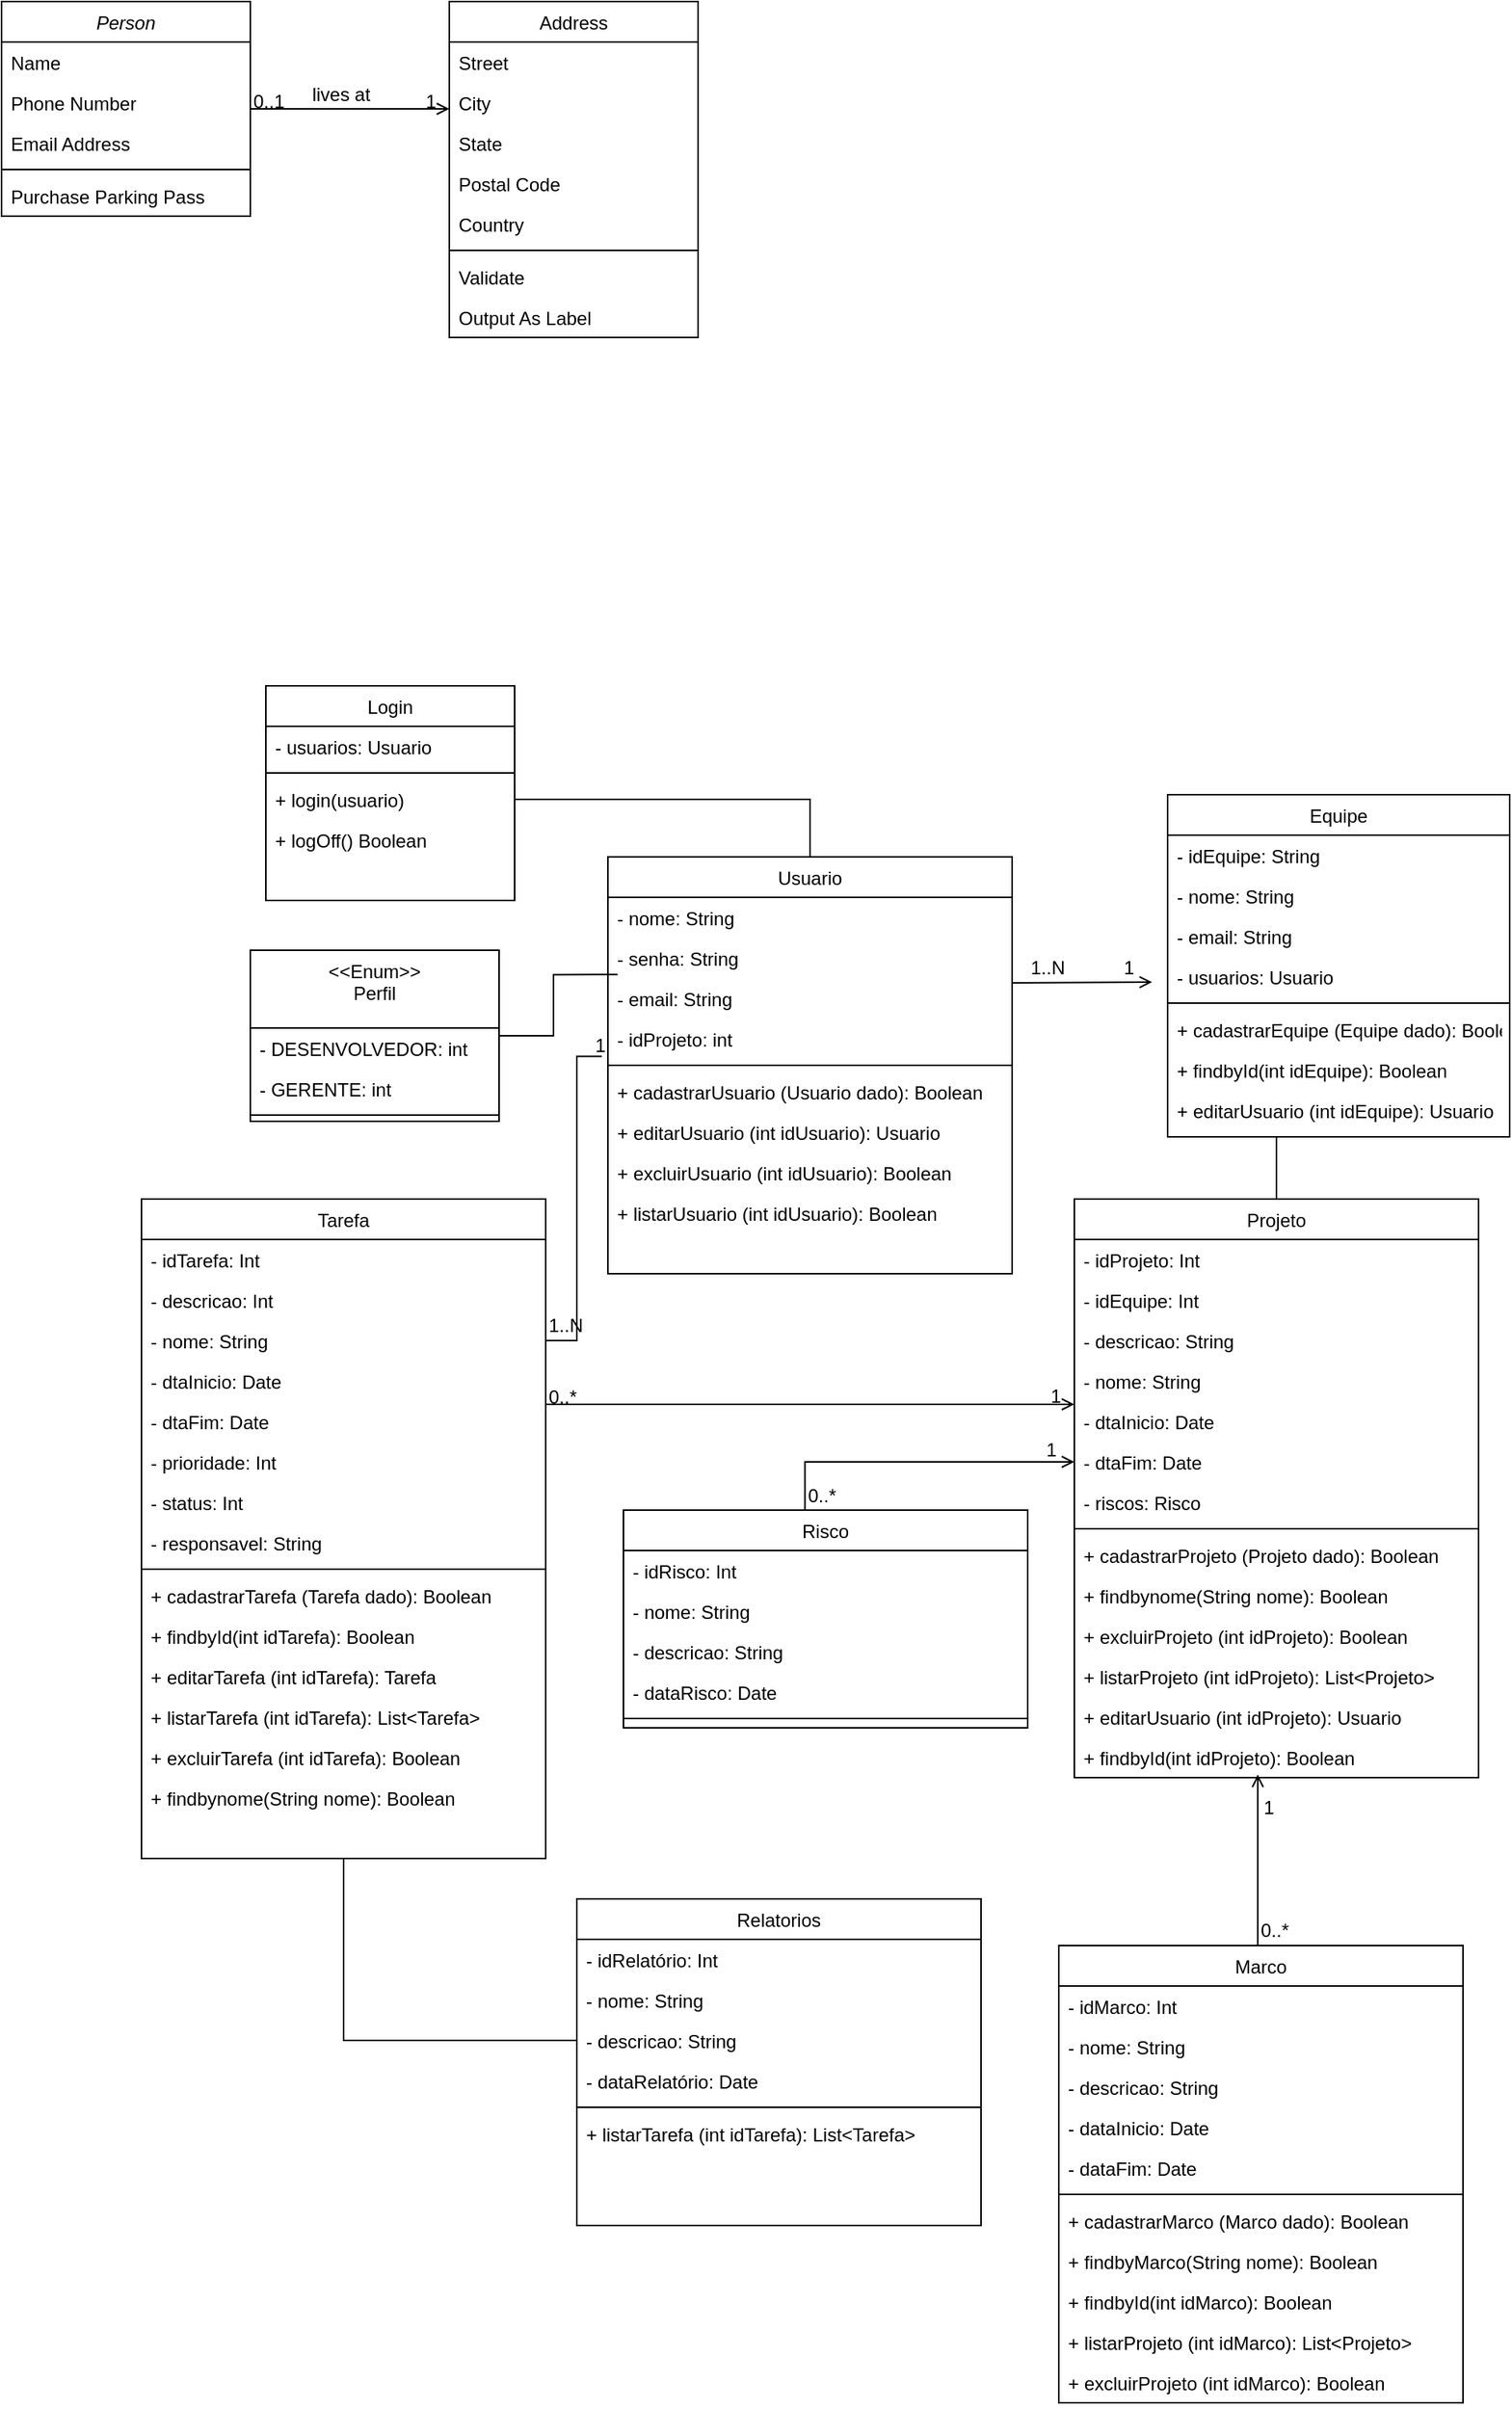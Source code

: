 <mxfile version="16.5.1" type="device"><diagram id="C5RBs43oDa-KdzZeNtuy" name="Page-1"><mxGraphModel dx="1085" dy="691" grid="1" gridSize="10" guides="1" tooltips="1" connect="1" arrows="1" fold="1" page="1" pageScale="1" pageWidth="827" pageHeight="1169" math="0" shadow="0"><root><mxCell id="WIyWlLk6GJQsqaUBKTNV-0"/><mxCell id="WIyWlLk6GJQsqaUBKTNV-1" parent="WIyWlLk6GJQsqaUBKTNV-0"/><mxCell id="zkfFHV4jXpPFQw0GAbJ--0" value="Person" style="swimlane;fontStyle=2;align=center;verticalAlign=top;childLayout=stackLayout;horizontal=1;startSize=26;horizontalStack=0;resizeParent=1;resizeLast=0;collapsible=1;marginBottom=0;rounded=0;shadow=0;strokeWidth=1;" parent="WIyWlLk6GJQsqaUBKTNV-1" vertex="1"><mxGeometry x="220" y="120" width="160" height="138" as="geometry"><mxRectangle x="230" y="140" width="160" height="26" as="alternateBounds"/></mxGeometry></mxCell><mxCell id="zkfFHV4jXpPFQw0GAbJ--1" value="Name" style="text;align=left;verticalAlign=top;spacingLeft=4;spacingRight=4;overflow=hidden;rotatable=0;points=[[0,0.5],[1,0.5]];portConstraint=eastwest;" parent="zkfFHV4jXpPFQw0GAbJ--0" vertex="1"><mxGeometry y="26" width="160" height="26" as="geometry"/></mxCell><mxCell id="zkfFHV4jXpPFQw0GAbJ--2" value="Phone Number" style="text;align=left;verticalAlign=top;spacingLeft=4;spacingRight=4;overflow=hidden;rotatable=0;points=[[0,0.5],[1,0.5]];portConstraint=eastwest;rounded=0;shadow=0;html=0;" parent="zkfFHV4jXpPFQw0GAbJ--0" vertex="1"><mxGeometry y="52" width="160" height="26" as="geometry"/></mxCell><mxCell id="zkfFHV4jXpPFQw0GAbJ--3" value="Email Address" style="text;align=left;verticalAlign=top;spacingLeft=4;spacingRight=4;overflow=hidden;rotatable=0;points=[[0,0.5],[1,0.5]];portConstraint=eastwest;rounded=0;shadow=0;html=0;" parent="zkfFHV4jXpPFQw0GAbJ--0" vertex="1"><mxGeometry y="78" width="160" height="26" as="geometry"/></mxCell><mxCell id="zkfFHV4jXpPFQw0GAbJ--4" value="" style="line;html=1;strokeWidth=1;align=left;verticalAlign=middle;spacingTop=-1;spacingLeft=3;spacingRight=3;rotatable=0;labelPosition=right;points=[];portConstraint=eastwest;" parent="zkfFHV4jXpPFQw0GAbJ--0" vertex="1"><mxGeometry y="104" width="160" height="8" as="geometry"/></mxCell><mxCell id="zkfFHV4jXpPFQw0GAbJ--5" value="Purchase Parking Pass" style="text;align=left;verticalAlign=top;spacingLeft=4;spacingRight=4;overflow=hidden;rotatable=0;points=[[0,0.5],[1,0.5]];portConstraint=eastwest;" parent="zkfFHV4jXpPFQw0GAbJ--0" vertex="1"><mxGeometry y="112" width="160" height="26" as="geometry"/></mxCell><mxCell id="zkfFHV4jXpPFQw0GAbJ--17" value="Address" style="swimlane;fontStyle=0;align=center;verticalAlign=top;childLayout=stackLayout;horizontal=1;startSize=26;horizontalStack=0;resizeParent=1;resizeLast=0;collapsible=1;marginBottom=0;rounded=0;shadow=0;strokeWidth=1;" parent="WIyWlLk6GJQsqaUBKTNV-1" vertex="1"><mxGeometry x="508" y="120" width="160" height="216" as="geometry"><mxRectangle x="550" y="140" width="160" height="26" as="alternateBounds"/></mxGeometry></mxCell><mxCell id="zkfFHV4jXpPFQw0GAbJ--18" value="Street" style="text;align=left;verticalAlign=top;spacingLeft=4;spacingRight=4;overflow=hidden;rotatable=0;points=[[0,0.5],[1,0.5]];portConstraint=eastwest;" parent="zkfFHV4jXpPFQw0GAbJ--17" vertex="1"><mxGeometry y="26" width="160" height="26" as="geometry"/></mxCell><mxCell id="zkfFHV4jXpPFQw0GAbJ--19" value="City" style="text;align=left;verticalAlign=top;spacingLeft=4;spacingRight=4;overflow=hidden;rotatable=0;points=[[0,0.5],[1,0.5]];portConstraint=eastwest;rounded=0;shadow=0;html=0;" parent="zkfFHV4jXpPFQw0GAbJ--17" vertex="1"><mxGeometry y="52" width="160" height="26" as="geometry"/></mxCell><mxCell id="zkfFHV4jXpPFQw0GAbJ--20" value="State" style="text;align=left;verticalAlign=top;spacingLeft=4;spacingRight=4;overflow=hidden;rotatable=0;points=[[0,0.5],[1,0.5]];portConstraint=eastwest;rounded=0;shadow=0;html=0;" parent="zkfFHV4jXpPFQw0GAbJ--17" vertex="1"><mxGeometry y="78" width="160" height="26" as="geometry"/></mxCell><mxCell id="zkfFHV4jXpPFQw0GAbJ--21" value="Postal Code" style="text;align=left;verticalAlign=top;spacingLeft=4;spacingRight=4;overflow=hidden;rotatable=0;points=[[0,0.5],[1,0.5]];portConstraint=eastwest;rounded=0;shadow=0;html=0;" parent="zkfFHV4jXpPFQw0GAbJ--17" vertex="1"><mxGeometry y="104" width="160" height="26" as="geometry"/></mxCell><mxCell id="zkfFHV4jXpPFQw0GAbJ--22" value="Country" style="text;align=left;verticalAlign=top;spacingLeft=4;spacingRight=4;overflow=hidden;rotatable=0;points=[[0,0.5],[1,0.5]];portConstraint=eastwest;rounded=0;shadow=0;html=0;" parent="zkfFHV4jXpPFQw0GAbJ--17" vertex="1"><mxGeometry y="130" width="160" height="26" as="geometry"/></mxCell><mxCell id="zkfFHV4jXpPFQw0GAbJ--23" value="" style="line;html=1;strokeWidth=1;align=left;verticalAlign=middle;spacingTop=-1;spacingLeft=3;spacingRight=3;rotatable=0;labelPosition=right;points=[];portConstraint=eastwest;" parent="zkfFHV4jXpPFQw0GAbJ--17" vertex="1"><mxGeometry y="156" width="160" height="8" as="geometry"/></mxCell><mxCell id="zkfFHV4jXpPFQw0GAbJ--24" value="Validate" style="text;align=left;verticalAlign=top;spacingLeft=4;spacingRight=4;overflow=hidden;rotatable=0;points=[[0,0.5],[1,0.5]];portConstraint=eastwest;" parent="zkfFHV4jXpPFQw0GAbJ--17" vertex="1"><mxGeometry y="164" width="160" height="26" as="geometry"/></mxCell><mxCell id="zkfFHV4jXpPFQw0GAbJ--25" value="Output As Label" style="text;align=left;verticalAlign=top;spacingLeft=4;spacingRight=4;overflow=hidden;rotatable=0;points=[[0,0.5],[1,0.5]];portConstraint=eastwest;" parent="zkfFHV4jXpPFQw0GAbJ--17" vertex="1"><mxGeometry y="190" width="160" height="26" as="geometry"/></mxCell><mxCell id="zkfFHV4jXpPFQw0GAbJ--26" value="" style="endArrow=open;shadow=0;strokeWidth=1;rounded=0;endFill=1;edgeStyle=elbowEdgeStyle;elbow=vertical;" parent="WIyWlLk6GJQsqaUBKTNV-1" source="zkfFHV4jXpPFQw0GAbJ--0" target="zkfFHV4jXpPFQw0GAbJ--17" edge="1"><mxGeometry x="0.5" y="41" relative="1" as="geometry"><mxPoint x="380" y="192" as="sourcePoint"/><mxPoint x="540" y="192" as="targetPoint"/><mxPoint x="-40" y="32" as="offset"/></mxGeometry></mxCell><mxCell id="zkfFHV4jXpPFQw0GAbJ--27" value="0..1" style="resizable=0;align=left;verticalAlign=bottom;labelBackgroundColor=none;fontSize=12;" parent="zkfFHV4jXpPFQw0GAbJ--26" connectable="0" vertex="1"><mxGeometry x="-1" relative="1" as="geometry"><mxPoint y="4" as="offset"/></mxGeometry></mxCell><mxCell id="zkfFHV4jXpPFQw0GAbJ--28" value="1" style="resizable=0;align=right;verticalAlign=bottom;labelBackgroundColor=none;fontSize=12;" parent="zkfFHV4jXpPFQw0GAbJ--26" connectable="0" vertex="1"><mxGeometry x="1" relative="1" as="geometry"><mxPoint x="-7" y="4" as="offset"/></mxGeometry></mxCell><mxCell id="zkfFHV4jXpPFQw0GAbJ--29" value="lives at" style="text;html=1;resizable=0;points=[];;align=center;verticalAlign=middle;labelBackgroundColor=none;rounded=0;shadow=0;strokeWidth=1;fontSize=12;" parent="zkfFHV4jXpPFQw0GAbJ--26" vertex="1" connectable="0"><mxGeometry x="0.5" y="49" relative="1" as="geometry"><mxPoint x="-38" y="40" as="offset"/></mxGeometry></mxCell><mxCell id="nPbfQ7Dsvoeg5uYWMmco-4" value="Login" style="swimlane;fontStyle=0;align=center;verticalAlign=top;childLayout=stackLayout;horizontal=1;startSize=26;horizontalStack=0;resizeParent=1;resizeLast=0;collapsible=1;marginBottom=0;rounded=0;shadow=0;strokeWidth=1;" vertex="1" parent="WIyWlLk6GJQsqaUBKTNV-1"><mxGeometry x="390" y="560" width="160" height="138" as="geometry"><mxRectangle x="130" y="380" width="160" height="26" as="alternateBounds"/></mxGeometry></mxCell><mxCell id="nPbfQ7Dsvoeg5uYWMmco-5" value="- usuarios: Usuario" style="text;align=left;verticalAlign=top;spacingLeft=4;spacingRight=4;overflow=hidden;rotatable=0;points=[[0,0.5],[1,0.5]];portConstraint=eastwest;" vertex="1" parent="nPbfQ7Dsvoeg5uYWMmco-4"><mxGeometry y="26" width="160" height="26" as="geometry"/></mxCell><mxCell id="nPbfQ7Dsvoeg5uYWMmco-7" value="" style="line;html=1;strokeWidth=1;align=left;verticalAlign=middle;spacingTop=-1;spacingLeft=3;spacingRight=3;rotatable=0;labelPosition=right;points=[];portConstraint=eastwest;" vertex="1" parent="nPbfQ7Dsvoeg5uYWMmco-4"><mxGeometry y="52" width="160" height="8" as="geometry"/></mxCell><mxCell id="nPbfQ7Dsvoeg5uYWMmco-9" value="+ login(usuario)" style="text;align=left;verticalAlign=top;spacingLeft=4;spacingRight=4;overflow=hidden;rotatable=0;points=[[0,0.5],[1,0.5]];portConstraint=eastwest;" vertex="1" parent="nPbfQ7Dsvoeg5uYWMmco-4"><mxGeometry y="60" width="160" height="26" as="geometry"/></mxCell><mxCell id="nPbfQ7Dsvoeg5uYWMmco-10" value="+ logOff() Boolean" style="text;align=left;verticalAlign=top;spacingLeft=4;spacingRight=4;overflow=hidden;rotatable=0;points=[[0,0.5],[1,0.5]];portConstraint=eastwest;" vertex="1" parent="nPbfQ7Dsvoeg5uYWMmco-4"><mxGeometry y="86" width="160" height="26" as="geometry"/></mxCell><mxCell id="nPbfQ7Dsvoeg5uYWMmco-82" style="edgeStyle=orthogonalEdgeStyle;rounded=0;orthogonalLoop=1;jettySize=auto;html=1;endArrow=none;endFill=0;" edge="1" parent="WIyWlLk6GJQsqaUBKTNV-1" source="nPbfQ7Dsvoeg5uYWMmco-11" target="nPbfQ7Dsvoeg5uYWMmco-9"><mxGeometry relative="1" as="geometry"/></mxCell><mxCell id="nPbfQ7Dsvoeg5uYWMmco-11" value="Usuario" style="swimlane;fontStyle=0;align=center;verticalAlign=top;childLayout=stackLayout;horizontal=1;startSize=26;horizontalStack=0;resizeParent=1;resizeLast=0;collapsible=1;marginBottom=0;rounded=0;shadow=0;strokeWidth=1;" vertex="1" parent="WIyWlLk6GJQsqaUBKTNV-1"><mxGeometry x="610" y="670" width="260" height="268" as="geometry"><mxRectangle x="450" y="600" width="160" height="26" as="alternateBounds"/></mxGeometry></mxCell><mxCell id="nPbfQ7Dsvoeg5uYWMmco-12" value="- nome: String" style="text;align=left;verticalAlign=top;spacingLeft=4;spacingRight=4;overflow=hidden;rotatable=0;points=[[0,0.5],[1,0.5]];portConstraint=eastwest;" vertex="1" parent="nPbfQ7Dsvoeg5uYWMmco-11"><mxGeometry y="26" width="260" height="26" as="geometry"/></mxCell><mxCell id="nPbfQ7Dsvoeg5uYWMmco-13" value="- senha: String" style="text;align=left;verticalAlign=top;spacingLeft=4;spacingRight=4;overflow=hidden;rotatable=0;points=[[0,0.5],[1,0.5]];portConstraint=eastwest;rounded=0;shadow=0;html=0;" vertex="1" parent="nPbfQ7Dsvoeg5uYWMmco-11"><mxGeometry y="52" width="260" height="26" as="geometry"/></mxCell><mxCell id="nPbfQ7Dsvoeg5uYWMmco-23" value="- email: String" style="text;strokeColor=none;fillColor=none;align=left;verticalAlign=top;spacingLeft=4;spacingRight=4;overflow=hidden;rotatable=0;points=[[0,0.5],[1,0.5]];portConstraint=eastwest;" vertex="1" parent="nPbfQ7Dsvoeg5uYWMmco-11"><mxGeometry y="78" width="260" height="26" as="geometry"/></mxCell><mxCell id="nPbfQ7Dsvoeg5uYWMmco-25" value="- idProjeto: int" style="text;strokeColor=none;fillColor=none;align=left;verticalAlign=top;spacingLeft=4;spacingRight=4;overflow=hidden;rotatable=0;points=[[0,0.5],[1,0.5]];portConstraint=eastwest;" vertex="1" parent="nPbfQ7Dsvoeg5uYWMmco-11"><mxGeometry y="104" width="260" height="26" as="geometry"/></mxCell><mxCell id="nPbfQ7Dsvoeg5uYWMmco-14" value="" style="line;html=1;strokeWidth=1;align=left;verticalAlign=middle;spacingTop=-1;spacingLeft=3;spacingRight=3;rotatable=0;labelPosition=right;points=[];portConstraint=eastwest;" vertex="1" parent="nPbfQ7Dsvoeg5uYWMmco-11"><mxGeometry y="130" width="260" height="8" as="geometry"/></mxCell><mxCell id="nPbfQ7Dsvoeg5uYWMmco-15" value="+ cadastrarUsuario (Usuario dado): Boolean" style="text;align=left;verticalAlign=top;spacingLeft=4;spacingRight=4;overflow=hidden;rotatable=0;points=[[0,0.5],[1,0.5]];portConstraint=eastwest;" vertex="1" parent="nPbfQ7Dsvoeg5uYWMmco-11"><mxGeometry y="138" width="260" height="26" as="geometry"/></mxCell><mxCell id="nPbfQ7Dsvoeg5uYWMmco-84" value="+ editarUsuario (int idUsuario): Usuario" style="text;align=left;verticalAlign=top;spacingLeft=4;spacingRight=4;overflow=hidden;rotatable=0;points=[[0,0.5],[1,0.5]];portConstraint=eastwest;" vertex="1" parent="nPbfQ7Dsvoeg5uYWMmco-11"><mxGeometry y="164" width="260" height="26" as="geometry"/></mxCell><mxCell id="nPbfQ7Dsvoeg5uYWMmco-85" value="+ excluirUsuario (int idUsuario): Boolean" style="text;align=left;verticalAlign=top;spacingLeft=4;spacingRight=4;overflow=hidden;rotatable=0;points=[[0,0.5],[1,0.5]];portConstraint=eastwest;" vertex="1" parent="nPbfQ7Dsvoeg5uYWMmco-11"><mxGeometry y="190" width="260" height="26" as="geometry"/></mxCell><mxCell id="nPbfQ7Dsvoeg5uYWMmco-86" value="+ listarUsuario (int idUsuario): Boolean" style="text;align=left;verticalAlign=top;spacingLeft=4;spacingRight=4;overflow=hidden;rotatable=0;points=[[0,0.5],[1,0.5]];portConstraint=eastwest;" vertex="1" parent="nPbfQ7Dsvoeg5uYWMmco-11"><mxGeometry y="216" width="260" height="26" as="geometry"/></mxCell><mxCell id="nPbfQ7Dsvoeg5uYWMmco-130" style="edgeStyle=orthogonalEdgeStyle;rounded=0;orthogonalLoop=1;jettySize=auto;html=1;endArrow=none;endFill=0;" edge="1" parent="WIyWlLk6GJQsqaUBKTNV-1" source="nPbfQ7Dsvoeg5uYWMmco-26"><mxGeometry relative="1" as="geometry"><mxPoint x="1040" y="850" as="targetPoint"/></mxGeometry></mxCell><mxCell id="nPbfQ7Dsvoeg5uYWMmco-26" value="Projeto" style="swimlane;fontStyle=0;align=center;verticalAlign=top;childLayout=stackLayout;horizontal=1;startSize=26;horizontalStack=0;resizeParent=1;resizeLast=0;collapsible=1;marginBottom=0;rounded=0;shadow=0;strokeWidth=1;" vertex="1" parent="WIyWlLk6GJQsqaUBKTNV-1"><mxGeometry x="910" y="890" width="260" height="372" as="geometry"><mxRectangle x="450" y="600" width="160" height="26" as="alternateBounds"/></mxGeometry></mxCell><mxCell id="nPbfQ7Dsvoeg5uYWMmco-27" value="- idProjeto: Int" style="text;align=left;verticalAlign=top;spacingLeft=4;spacingRight=4;overflow=hidden;rotatable=0;points=[[0,0.5],[1,0.5]];portConstraint=eastwest;" vertex="1" parent="nPbfQ7Dsvoeg5uYWMmco-26"><mxGeometry y="26" width="260" height="26" as="geometry"/></mxCell><mxCell id="nPbfQ7Dsvoeg5uYWMmco-30" value="- idEquipe: Int" style="text;strokeColor=none;fillColor=none;align=left;verticalAlign=top;spacingLeft=4;spacingRight=4;overflow=hidden;rotatable=0;points=[[0,0.5],[1,0.5]];portConstraint=eastwest;" vertex="1" parent="nPbfQ7Dsvoeg5uYWMmco-26"><mxGeometry y="52" width="260" height="26" as="geometry"/></mxCell><mxCell id="nPbfQ7Dsvoeg5uYWMmco-124" value="- descricao: String" style="text;strokeColor=none;fillColor=none;align=left;verticalAlign=top;spacingLeft=4;spacingRight=4;overflow=hidden;rotatable=0;points=[[0,0.5],[1,0.5]];portConstraint=eastwest;" vertex="1" parent="nPbfQ7Dsvoeg5uYWMmco-26"><mxGeometry y="78" width="260" height="26" as="geometry"/></mxCell><mxCell id="nPbfQ7Dsvoeg5uYWMmco-31" value="- nome: String" style="text;strokeColor=none;fillColor=none;align=left;verticalAlign=top;spacingLeft=4;spacingRight=4;overflow=hidden;rotatable=0;points=[[0,0.5],[1,0.5]];portConstraint=eastwest;" vertex="1" parent="nPbfQ7Dsvoeg5uYWMmco-26"><mxGeometry y="104" width="260" height="26" as="geometry"/></mxCell><mxCell id="nPbfQ7Dsvoeg5uYWMmco-35" value="- dtaInicio: Date" style="text;strokeColor=none;fillColor=none;align=left;verticalAlign=top;spacingLeft=4;spacingRight=4;overflow=hidden;rotatable=0;points=[[0,0.5],[1,0.5]];portConstraint=eastwest;" vertex="1" parent="nPbfQ7Dsvoeg5uYWMmco-26"><mxGeometry y="130" width="260" height="26" as="geometry"/></mxCell><mxCell id="nPbfQ7Dsvoeg5uYWMmco-109" value="- dtaFim: Date" style="text;strokeColor=none;fillColor=none;align=left;verticalAlign=top;spacingLeft=4;spacingRight=4;overflow=hidden;rotatable=0;points=[[0,0.5],[1,0.5]];portConstraint=eastwest;" vertex="1" parent="nPbfQ7Dsvoeg5uYWMmco-26"><mxGeometry y="156" width="260" height="26" as="geometry"/></mxCell><mxCell id="nPbfQ7Dsvoeg5uYWMmco-37" value="- riscos: Risco" style="text;strokeColor=none;fillColor=none;align=left;verticalAlign=top;spacingLeft=4;spacingRight=4;overflow=hidden;rotatable=0;points=[[0,0.5],[1,0.5]];portConstraint=eastwest;" vertex="1" parent="nPbfQ7Dsvoeg5uYWMmco-26"><mxGeometry y="182" width="260" height="26" as="geometry"/></mxCell><mxCell id="nPbfQ7Dsvoeg5uYWMmco-32" value="" style="line;html=1;strokeWidth=1;align=left;verticalAlign=middle;spacingTop=-1;spacingLeft=3;spacingRight=3;rotatable=0;labelPosition=right;points=[];portConstraint=eastwest;" vertex="1" parent="nPbfQ7Dsvoeg5uYWMmco-26"><mxGeometry y="208" width="260" height="8" as="geometry"/></mxCell><mxCell id="nPbfQ7Dsvoeg5uYWMmco-102" value="+ cadastrarProjeto (Projeto dado): Boolean" style="text;align=left;verticalAlign=top;spacingLeft=4;spacingRight=4;overflow=hidden;rotatable=0;points=[[0,0.5],[1,0.5]];portConstraint=eastwest;" vertex="1" parent="nPbfQ7Dsvoeg5uYWMmco-26"><mxGeometry y="216" width="260" height="26" as="geometry"/></mxCell><mxCell id="nPbfQ7Dsvoeg5uYWMmco-107" value="+ findbynome(String nome): Boolean" style="text;align=left;verticalAlign=top;spacingLeft=4;spacingRight=4;overflow=hidden;rotatable=0;points=[[0,0.5],[1,0.5]];portConstraint=eastwest;" vertex="1" parent="nPbfQ7Dsvoeg5uYWMmco-26"><mxGeometry y="242" width="260" height="26" as="geometry"/></mxCell><mxCell id="nPbfQ7Dsvoeg5uYWMmco-106" value="+ excluirProjeto (int idProjeto): Boolean" style="text;align=left;verticalAlign=top;spacingLeft=4;spacingRight=4;overflow=hidden;rotatable=0;points=[[0,0.5],[1,0.5]];portConstraint=eastwest;" vertex="1" parent="nPbfQ7Dsvoeg5uYWMmco-26"><mxGeometry y="268" width="260" height="26" as="geometry"/></mxCell><mxCell id="nPbfQ7Dsvoeg5uYWMmco-105" value="+ listarProjeto (int idProjeto): List&lt;Projeto&gt;" style="text;align=left;verticalAlign=top;spacingLeft=4;spacingRight=4;overflow=hidden;rotatable=0;points=[[0,0.5],[1,0.5]];portConstraint=eastwest;" vertex="1" parent="nPbfQ7Dsvoeg5uYWMmco-26"><mxGeometry y="294" width="260" height="26" as="geometry"/></mxCell><mxCell id="nPbfQ7Dsvoeg5uYWMmco-104" value="+ editarUsuario (int idProjeto): Usuario" style="text;align=left;verticalAlign=top;spacingLeft=4;spacingRight=4;overflow=hidden;rotatable=0;points=[[0,0.5],[1,0.5]];portConstraint=eastwest;" vertex="1" parent="nPbfQ7Dsvoeg5uYWMmco-26"><mxGeometry y="320" width="260" height="26" as="geometry"/></mxCell><mxCell id="nPbfQ7Dsvoeg5uYWMmco-103" value="+ findbyId(int idProjeto): Boolean" style="text;align=left;verticalAlign=top;spacingLeft=4;spacingRight=4;overflow=hidden;rotatable=0;points=[[0,0.5],[1,0.5]];portConstraint=eastwest;" vertex="1" parent="nPbfQ7Dsvoeg5uYWMmco-26"><mxGeometry y="346" width="260" height="26" as="geometry"/></mxCell><mxCell id="nPbfQ7Dsvoeg5uYWMmco-171" style="edgeStyle=orthogonalEdgeStyle;rounded=0;orthogonalLoop=1;jettySize=auto;html=1;endArrow=none;endFill=0;" edge="1" parent="WIyWlLk6GJQsqaUBKTNV-1" source="nPbfQ7Dsvoeg5uYWMmco-38" target="nPbfQ7Dsvoeg5uYWMmco-151"><mxGeometry relative="1" as="geometry"/></mxCell><mxCell id="nPbfQ7Dsvoeg5uYWMmco-38" value="Tarefa" style="swimlane;fontStyle=0;align=center;verticalAlign=top;childLayout=stackLayout;horizontal=1;startSize=26;horizontalStack=0;resizeParent=1;resizeLast=0;collapsible=1;marginBottom=0;rounded=0;shadow=0;strokeWidth=1;" vertex="1" parent="WIyWlLk6GJQsqaUBKTNV-1"><mxGeometry x="310" y="890" width="260" height="424" as="geometry"><mxRectangle x="450" y="600" width="160" height="26" as="alternateBounds"/></mxGeometry></mxCell><mxCell id="nPbfQ7Dsvoeg5uYWMmco-39" value="- idTarefa: Int" style="text;align=left;verticalAlign=top;spacingLeft=4;spacingRight=4;overflow=hidden;rotatable=0;points=[[0,0.5],[1,0.5]];portConstraint=eastwest;" vertex="1" parent="nPbfQ7Dsvoeg5uYWMmco-38"><mxGeometry y="26" width="260" height="26" as="geometry"/></mxCell><mxCell id="nPbfQ7Dsvoeg5uYWMmco-40" value="- descricao: Int" style="text;strokeColor=none;fillColor=none;align=left;verticalAlign=top;spacingLeft=4;spacingRight=4;overflow=hidden;rotatable=0;points=[[0,0.5],[1,0.5]];portConstraint=eastwest;" vertex="1" parent="nPbfQ7Dsvoeg5uYWMmco-38"><mxGeometry y="52" width="260" height="26" as="geometry"/></mxCell><mxCell id="nPbfQ7Dsvoeg5uYWMmco-41" value="- nome: String" style="text;strokeColor=none;fillColor=none;align=left;verticalAlign=top;spacingLeft=4;spacingRight=4;overflow=hidden;rotatable=0;points=[[0,0.5],[1,0.5]];portConstraint=eastwest;" vertex="1" parent="nPbfQ7Dsvoeg5uYWMmco-38"><mxGeometry y="78" width="260" height="26" as="geometry"/></mxCell><mxCell id="nPbfQ7Dsvoeg5uYWMmco-42" value="- dtaInicio: Date" style="text;strokeColor=none;fillColor=none;align=left;verticalAlign=top;spacingLeft=4;spacingRight=4;overflow=hidden;rotatable=0;points=[[0,0.5],[1,0.5]];portConstraint=eastwest;" vertex="1" parent="nPbfQ7Dsvoeg5uYWMmco-38"><mxGeometry y="104" width="260" height="26" as="geometry"/></mxCell><mxCell id="nPbfQ7Dsvoeg5uYWMmco-43" value="- dtaFim: Date" style="text;strokeColor=none;fillColor=none;align=left;verticalAlign=top;spacingLeft=4;spacingRight=4;overflow=hidden;rotatable=0;points=[[0,0.5],[1,0.5]];portConstraint=eastwest;" vertex="1" parent="nPbfQ7Dsvoeg5uYWMmco-38"><mxGeometry y="130" width="260" height="26" as="geometry"/></mxCell><mxCell id="nPbfQ7Dsvoeg5uYWMmco-47" value="- prioridade: Int" style="text;strokeColor=none;fillColor=none;align=left;verticalAlign=top;spacingLeft=4;spacingRight=4;overflow=hidden;rotatable=0;points=[[0,0.5],[1,0.5]];portConstraint=eastwest;" vertex="1" parent="nPbfQ7Dsvoeg5uYWMmco-38"><mxGeometry y="156" width="260" height="26" as="geometry"/></mxCell><mxCell id="nPbfQ7Dsvoeg5uYWMmco-48" value="- status: Int" style="text;strokeColor=none;fillColor=none;align=left;verticalAlign=top;spacingLeft=4;spacingRight=4;overflow=hidden;rotatable=0;points=[[0,0.5],[1,0.5]];portConstraint=eastwest;" vertex="1" parent="nPbfQ7Dsvoeg5uYWMmco-38"><mxGeometry y="182" width="260" height="26" as="geometry"/></mxCell><mxCell id="nPbfQ7Dsvoeg5uYWMmco-154" value="- responsavel: String" style="text;strokeColor=none;fillColor=none;align=left;verticalAlign=top;spacingLeft=4;spacingRight=4;overflow=hidden;rotatable=0;points=[[0,0.5],[1,0.5]];portConstraint=eastwest;" vertex="1" parent="nPbfQ7Dsvoeg5uYWMmco-38"><mxGeometry y="208" width="260" height="26" as="geometry"/></mxCell><mxCell id="nPbfQ7Dsvoeg5uYWMmco-44" value="" style="line;html=1;strokeWidth=1;align=left;verticalAlign=middle;spacingTop=-1;spacingLeft=3;spacingRight=3;rotatable=0;labelPosition=right;points=[];portConstraint=eastwest;" vertex="1" parent="nPbfQ7Dsvoeg5uYWMmco-38"><mxGeometry y="234" width="260" height="8" as="geometry"/></mxCell><mxCell id="nPbfQ7Dsvoeg5uYWMmco-87" value="+ cadastrarTarefa (Tarefa dado): Boolean" style="text;align=left;verticalAlign=top;spacingLeft=4;spacingRight=4;overflow=hidden;rotatable=0;points=[[0,0.5],[1,0.5]];portConstraint=eastwest;" vertex="1" parent="nPbfQ7Dsvoeg5uYWMmco-38"><mxGeometry y="242" width="260" height="26" as="geometry"/></mxCell><mxCell id="nPbfQ7Dsvoeg5uYWMmco-92" value="+ findbyId(int idTarefa): Boolean" style="text;align=left;verticalAlign=top;spacingLeft=4;spacingRight=4;overflow=hidden;rotatable=0;points=[[0,0.5],[1,0.5]];portConstraint=eastwest;" vertex="1" parent="nPbfQ7Dsvoeg5uYWMmco-38"><mxGeometry y="268" width="260" height="26" as="geometry"/></mxCell><mxCell id="nPbfQ7Dsvoeg5uYWMmco-91" value="+ editarTarefa (int idTarefa): Tarefa" style="text;align=left;verticalAlign=top;spacingLeft=4;spacingRight=4;overflow=hidden;rotatable=0;points=[[0,0.5],[1,0.5]];portConstraint=eastwest;" vertex="1" parent="nPbfQ7Dsvoeg5uYWMmco-38"><mxGeometry y="294" width="260" height="26" as="geometry"/></mxCell><mxCell id="nPbfQ7Dsvoeg5uYWMmco-90" value="+ listarTarefa (int idTarefa): List&lt;Tarefa&gt;" style="text;align=left;verticalAlign=top;spacingLeft=4;spacingRight=4;overflow=hidden;rotatable=0;points=[[0,0.5],[1,0.5]];portConstraint=eastwest;" vertex="1" parent="nPbfQ7Dsvoeg5uYWMmco-38"><mxGeometry y="320" width="260" height="26" as="geometry"/></mxCell><mxCell id="nPbfQ7Dsvoeg5uYWMmco-88" value="+ excluirTarefa (int idTarefa): Boolean" style="text;align=left;verticalAlign=top;spacingLeft=4;spacingRight=4;overflow=hidden;rotatable=0;points=[[0,0.5],[1,0.5]];portConstraint=eastwest;" vertex="1" parent="nPbfQ7Dsvoeg5uYWMmco-38"><mxGeometry y="346" width="260" height="26" as="geometry"/></mxCell><mxCell id="nPbfQ7Dsvoeg5uYWMmco-89" value="+ findbynome(String nome): Boolean" style="text;align=left;verticalAlign=top;spacingLeft=4;spacingRight=4;overflow=hidden;rotatable=0;points=[[0,0.5],[1,0.5]];portConstraint=eastwest;" vertex="1" parent="nPbfQ7Dsvoeg5uYWMmco-38"><mxGeometry y="372" width="260" height="26" as="geometry"/></mxCell><mxCell id="nPbfQ7Dsvoeg5uYWMmco-64" value="Equipe" style="swimlane;fontStyle=0;align=center;verticalAlign=top;childLayout=stackLayout;horizontal=1;startSize=26;horizontalStack=0;resizeParent=1;resizeLast=0;collapsible=1;marginBottom=0;rounded=0;shadow=0;strokeWidth=1;" vertex="1" parent="WIyWlLk6GJQsqaUBKTNV-1"><mxGeometry x="970" y="630" width="220" height="220" as="geometry"><mxRectangle x="450" y="600" width="160" height="26" as="alternateBounds"/></mxGeometry></mxCell><mxCell id="nPbfQ7Dsvoeg5uYWMmco-66" value="- idEquipe: String" style="text;align=left;verticalAlign=top;spacingLeft=4;spacingRight=4;overflow=hidden;rotatable=0;points=[[0,0.5],[1,0.5]];portConstraint=eastwest;rounded=0;shadow=0;html=0;" vertex="1" parent="nPbfQ7Dsvoeg5uYWMmco-64"><mxGeometry y="26" width="220" height="26" as="geometry"/></mxCell><mxCell id="nPbfQ7Dsvoeg5uYWMmco-65" value="- nome: String" style="text;align=left;verticalAlign=top;spacingLeft=4;spacingRight=4;overflow=hidden;rotatable=0;points=[[0,0.5],[1,0.5]];portConstraint=eastwest;" vertex="1" parent="nPbfQ7Dsvoeg5uYWMmco-64"><mxGeometry y="52" width="220" height="26" as="geometry"/></mxCell><mxCell id="nPbfQ7Dsvoeg5uYWMmco-67" value="- email: String" style="text;strokeColor=none;fillColor=none;align=left;verticalAlign=top;spacingLeft=4;spacingRight=4;overflow=hidden;rotatable=0;points=[[0,0.5],[1,0.5]];portConstraint=eastwest;" vertex="1" parent="nPbfQ7Dsvoeg5uYWMmco-64"><mxGeometry y="78" width="220" height="26" as="geometry"/></mxCell><mxCell id="nPbfQ7Dsvoeg5uYWMmco-73" value="- usuarios: Usuario" style="text;strokeColor=none;fillColor=none;align=left;verticalAlign=top;spacingLeft=4;spacingRight=4;overflow=hidden;rotatable=0;points=[[0,0.5],[1,0.5]];portConstraint=eastwest;" vertex="1" parent="nPbfQ7Dsvoeg5uYWMmco-64"><mxGeometry y="104" width="220" height="26" as="geometry"/></mxCell><mxCell id="nPbfQ7Dsvoeg5uYWMmco-70" value="" style="line;html=1;strokeWidth=1;align=left;verticalAlign=middle;spacingTop=-1;spacingLeft=3;spacingRight=3;rotatable=0;labelPosition=right;points=[];portConstraint=eastwest;" vertex="1" parent="nPbfQ7Dsvoeg5uYWMmco-64"><mxGeometry y="130" width="220" height="8" as="geometry"/></mxCell><mxCell id="nPbfQ7Dsvoeg5uYWMmco-131" value="+ cadastrarEquipe (Equipe dado): Boolean" style="text;align=left;verticalAlign=top;spacingLeft=4;spacingRight=4;overflow=hidden;rotatable=0;points=[[0,0.5],[1,0.5]];portConstraint=eastwest;" vertex="1" parent="nPbfQ7Dsvoeg5uYWMmco-64"><mxGeometry y="138" width="220" height="26" as="geometry"/></mxCell><mxCell id="nPbfQ7Dsvoeg5uYWMmco-132" value="+ findbyId(int idEquipe): Boolean" style="text;align=left;verticalAlign=top;spacingLeft=4;spacingRight=4;overflow=hidden;rotatable=0;points=[[0,0.5],[1,0.5]];portConstraint=eastwest;" vertex="1" parent="nPbfQ7Dsvoeg5uYWMmco-64"><mxGeometry y="164" width="220" height="26" as="geometry"/></mxCell><mxCell id="nPbfQ7Dsvoeg5uYWMmco-133" value="+ editarUsuario (int idEquipe): Usuario" style="text;align=left;verticalAlign=top;spacingLeft=4;spacingRight=4;overflow=hidden;rotatable=0;points=[[0,0.5],[1,0.5]];portConstraint=eastwest;" vertex="1" parent="nPbfQ7Dsvoeg5uYWMmco-64"><mxGeometry y="190" width="220" height="26" as="geometry"/></mxCell><mxCell id="nPbfQ7Dsvoeg5uYWMmco-75" value="" style="endArrow=open;shadow=0;strokeWidth=1;rounded=0;endFill=1;edgeStyle=elbowEdgeStyle;elbow=vertical;" edge="1" parent="WIyWlLk6GJQsqaUBKTNV-1" source="nPbfQ7Dsvoeg5uYWMmco-43"><mxGeometry x="0.5" y="41" relative="1" as="geometry"><mxPoint x="782" y="1021.75" as="sourcePoint"/><mxPoint x="910" y="1021.75" as="targetPoint"/><mxPoint x="-40" y="32" as="offset"/></mxGeometry></mxCell><mxCell id="nPbfQ7Dsvoeg5uYWMmco-76" value="0..*" style="resizable=0;align=left;verticalAlign=bottom;labelBackgroundColor=none;fontSize=12;" connectable="0" vertex="1" parent="nPbfQ7Dsvoeg5uYWMmco-75"><mxGeometry x="-1" relative="1" as="geometry"><mxPoint y="4" as="offset"/></mxGeometry></mxCell><mxCell id="nPbfQ7Dsvoeg5uYWMmco-77" value="1" style="resizable=0;align=right;verticalAlign=bottom;labelBackgroundColor=none;fontSize=12;" connectable="0" vertex="1" parent="nPbfQ7Dsvoeg5uYWMmco-75"><mxGeometry x="1" relative="1" as="geometry"><mxPoint x="-7" y="4" as="offset"/></mxGeometry></mxCell><mxCell id="nPbfQ7Dsvoeg5uYWMmco-108" style="edgeStyle=orthogonalEdgeStyle;rounded=0;orthogonalLoop=1;jettySize=auto;html=1;exitX=1;exitY=0.5;exitDx=0;exitDy=0;endArrow=none;endFill=0;entryX=-0.015;entryY=0.934;entryDx=0;entryDy=0;entryPerimeter=0;" edge="1" parent="WIyWlLk6GJQsqaUBKTNV-1" source="nPbfQ7Dsvoeg5uYWMmco-41" target="nPbfQ7Dsvoeg5uYWMmco-25"><mxGeometry relative="1" as="geometry"><mxPoint x="730" y="950" as="targetPoint"/><Array as="points"><mxPoint x="590" y="981"/><mxPoint x="590" y="798"/></Array></mxGeometry></mxCell><mxCell id="nPbfQ7Dsvoeg5uYWMmco-110" value="Risco" style="swimlane;fontStyle=0;align=center;verticalAlign=top;childLayout=stackLayout;horizontal=1;startSize=26;horizontalStack=0;resizeParent=1;resizeLast=0;collapsible=1;marginBottom=0;rounded=0;shadow=0;strokeWidth=1;" vertex="1" parent="WIyWlLk6GJQsqaUBKTNV-1"><mxGeometry x="620" y="1090" width="260" height="140" as="geometry"><mxRectangle x="450" y="600" width="160" height="26" as="alternateBounds"/></mxGeometry></mxCell><mxCell id="nPbfQ7Dsvoeg5uYWMmco-111" value="- idRisco: Int" style="text;align=left;verticalAlign=top;spacingLeft=4;spacingRight=4;overflow=hidden;rotatable=0;points=[[0,0.5],[1,0.5]];portConstraint=eastwest;" vertex="1" parent="nPbfQ7Dsvoeg5uYWMmco-110"><mxGeometry y="26" width="260" height="26" as="geometry"/></mxCell><mxCell id="nPbfQ7Dsvoeg5uYWMmco-113" value="- nome: String" style="text;strokeColor=none;fillColor=none;align=left;verticalAlign=top;spacingLeft=4;spacingRight=4;overflow=hidden;rotatable=0;points=[[0,0.5],[1,0.5]];portConstraint=eastwest;" vertex="1" parent="nPbfQ7Dsvoeg5uYWMmco-110"><mxGeometry y="52" width="260" height="26" as="geometry"/></mxCell><mxCell id="nPbfQ7Dsvoeg5uYWMmco-129" value="- descricao: String" style="text;strokeColor=none;fillColor=none;align=left;verticalAlign=top;spacingLeft=4;spacingRight=4;overflow=hidden;rotatable=0;points=[[0,0.5],[1,0.5]];portConstraint=eastwest;" vertex="1" parent="nPbfQ7Dsvoeg5uYWMmco-110"><mxGeometry y="78" width="260" height="26" as="geometry"/></mxCell><mxCell id="nPbfQ7Dsvoeg5uYWMmco-114" value="- dataRisco: Date" style="text;strokeColor=none;fillColor=none;align=left;verticalAlign=top;spacingLeft=4;spacingRight=4;overflow=hidden;rotatable=0;points=[[0,0.5],[1,0.5]];portConstraint=eastwest;" vertex="1" parent="nPbfQ7Dsvoeg5uYWMmco-110"><mxGeometry y="104" width="260" height="26" as="geometry"/></mxCell><mxCell id="nPbfQ7Dsvoeg5uYWMmco-117" value="" style="line;html=1;strokeWidth=1;align=left;verticalAlign=middle;spacingTop=-1;spacingLeft=3;spacingRight=3;rotatable=0;labelPosition=right;points=[];portConstraint=eastwest;" vertex="1" parent="nPbfQ7Dsvoeg5uYWMmco-110"><mxGeometry y="130" width="260" height="8" as="geometry"/></mxCell><mxCell id="nPbfQ7Dsvoeg5uYWMmco-126" value="" style="endArrow=open;shadow=0;strokeWidth=1;rounded=0;endFill=1;edgeStyle=elbowEdgeStyle;elbow=vertical;exitX=0.449;exitY=0.004;exitDx=0;exitDy=0;exitPerimeter=0;entryX=0;entryY=0.5;entryDx=0;entryDy=0;" edge="1" parent="WIyWlLk6GJQsqaUBKTNV-1" source="nPbfQ7Dsvoeg5uYWMmco-110" target="nPbfQ7Dsvoeg5uYWMmco-109"><mxGeometry x="0.5" y="41" relative="1" as="geometry"><mxPoint x="580" y="1031.941" as="sourcePoint"/><mxPoint x="900" y="1020" as="targetPoint"/><mxPoint x="-40" y="32" as="offset"/><Array as="points"><mxPoint x="830" y="1059"/></Array></mxGeometry></mxCell><mxCell id="nPbfQ7Dsvoeg5uYWMmco-127" value="0..*" style="resizable=0;align=left;verticalAlign=bottom;labelBackgroundColor=none;fontSize=12;" connectable="0" vertex="1" parent="nPbfQ7Dsvoeg5uYWMmco-126"><mxGeometry x="-1" relative="1" as="geometry"><mxPoint y="-1" as="offset"/></mxGeometry></mxCell><mxCell id="nPbfQ7Dsvoeg5uYWMmco-128" value="1" style="resizable=0;align=right;verticalAlign=bottom;labelBackgroundColor=none;fontSize=12;" connectable="0" vertex="1" parent="nPbfQ7Dsvoeg5uYWMmco-126"><mxGeometry x="1" relative="1" as="geometry"><mxPoint x="-10" y="1" as="offset"/></mxGeometry></mxCell><mxCell id="nPbfQ7Dsvoeg5uYWMmco-140" style="edgeStyle=orthogonalEdgeStyle;rounded=0;orthogonalLoop=1;jettySize=auto;html=1;entryX=0.024;entryY=-0.09;entryDx=0;entryDy=0;entryPerimeter=0;endArrow=none;endFill=0;" edge="1" parent="WIyWlLk6GJQsqaUBKTNV-1" source="nPbfQ7Dsvoeg5uYWMmco-134" target="nPbfQ7Dsvoeg5uYWMmco-23"><mxGeometry relative="1" as="geometry"/></mxCell><mxCell id="nPbfQ7Dsvoeg5uYWMmco-134" value="&lt;&lt;Enum&gt;&gt;&#10;Perfil" style="swimlane;fontStyle=0;align=center;verticalAlign=top;childLayout=stackLayout;horizontal=1;startSize=50;horizontalStack=0;resizeParent=1;resizeLast=0;collapsible=1;marginBottom=0;rounded=0;shadow=0;strokeWidth=1;" vertex="1" parent="WIyWlLk6GJQsqaUBKTNV-1"><mxGeometry x="380" y="730" width="160" height="110" as="geometry"><mxRectangle x="130" y="380" width="160" height="26" as="alternateBounds"/></mxGeometry></mxCell><mxCell id="nPbfQ7Dsvoeg5uYWMmco-135" value="- DESENVOLVEDOR: int" style="text;align=left;verticalAlign=top;spacingLeft=4;spacingRight=4;overflow=hidden;rotatable=0;points=[[0,0.5],[1,0.5]];portConstraint=eastwest;" vertex="1" parent="nPbfQ7Dsvoeg5uYWMmco-134"><mxGeometry y="50" width="160" height="26" as="geometry"/></mxCell><mxCell id="nPbfQ7Dsvoeg5uYWMmco-139" value="- GERENTE: int" style="text;align=left;verticalAlign=top;spacingLeft=4;spacingRight=4;overflow=hidden;rotatable=0;points=[[0,0.5],[1,0.5]];portConstraint=eastwest;" vertex="1" parent="nPbfQ7Dsvoeg5uYWMmco-134"><mxGeometry y="76" width="160" height="26" as="geometry"/></mxCell><mxCell id="nPbfQ7Dsvoeg5uYWMmco-136" value="" style="line;html=1;strokeWidth=1;align=left;verticalAlign=middle;spacingTop=-1;spacingLeft=3;spacingRight=3;rotatable=0;labelPosition=right;points=[];portConstraint=eastwest;" vertex="1" parent="nPbfQ7Dsvoeg5uYWMmco-134"><mxGeometry y="102" width="160" height="8" as="geometry"/></mxCell><mxCell id="nPbfQ7Dsvoeg5uYWMmco-145" value="" style="endArrow=open;shadow=0;strokeWidth=1;rounded=0;endFill=1;edgeStyle=elbowEdgeStyle;elbow=vertical;" edge="1" parent="WIyWlLk6GJQsqaUBKTNV-1"><mxGeometry x="0.5" y="41" relative="1" as="geometry"><mxPoint x="870" y="751" as="sourcePoint"/><mxPoint x="960" y="750" as="targetPoint"/><mxPoint x="-40" y="32" as="offset"/></mxGeometry></mxCell><mxCell id="nPbfQ7Dsvoeg5uYWMmco-146" value="1..N" style="resizable=0;align=left;verticalAlign=bottom;labelBackgroundColor=none;fontSize=12;" connectable="0" vertex="1" parent="nPbfQ7Dsvoeg5uYWMmco-145"><mxGeometry x="-1" relative="1" as="geometry"><mxPoint x="10" y="-1" as="offset"/></mxGeometry></mxCell><mxCell id="nPbfQ7Dsvoeg5uYWMmco-147" value="1" style="resizable=0;align=right;verticalAlign=bottom;labelBackgroundColor=none;fontSize=12;" connectable="0" vertex="1" parent="nPbfQ7Dsvoeg5uYWMmco-145"><mxGeometry x="1" relative="1" as="geometry"><mxPoint x="-10" as="offset"/></mxGeometry></mxCell><mxCell id="nPbfQ7Dsvoeg5uYWMmco-148" value="Relatorios" style="swimlane;fontStyle=0;align=center;verticalAlign=top;childLayout=stackLayout;horizontal=1;startSize=26;horizontalStack=0;resizeParent=1;resizeLast=0;collapsible=1;marginBottom=0;rounded=0;shadow=0;strokeWidth=1;" vertex="1" parent="WIyWlLk6GJQsqaUBKTNV-1"><mxGeometry x="590" y="1340" width="260" height="210" as="geometry"><mxRectangle x="450" y="600" width="160" height="26" as="alternateBounds"/></mxGeometry></mxCell><mxCell id="nPbfQ7Dsvoeg5uYWMmco-149" value="- idRelatório: Int" style="text;align=left;verticalAlign=top;spacingLeft=4;spacingRight=4;overflow=hidden;rotatable=0;points=[[0,0.5],[1,0.5]];portConstraint=eastwest;" vertex="1" parent="nPbfQ7Dsvoeg5uYWMmco-148"><mxGeometry y="26" width="260" height="26" as="geometry"/></mxCell><mxCell id="nPbfQ7Dsvoeg5uYWMmco-150" value="- nome: String" style="text;strokeColor=none;fillColor=none;align=left;verticalAlign=top;spacingLeft=4;spacingRight=4;overflow=hidden;rotatable=0;points=[[0,0.5],[1,0.5]];portConstraint=eastwest;" vertex="1" parent="nPbfQ7Dsvoeg5uYWMmco-148"><mxGeometry y="52" width="260" height="26" as="geometry"/></mxCell><mxCell id="nPbfQ7Dsvoeg5uYWMmco-151" value="- descricao: String" style="text;strokeColor=none;fillColor=none;align=left;verticalAlign=top;spacingLeft=4;spacingRight=4;overflow=hidden;rotatable=0;points=[[0,0.5],[1,0.5]];portConstraint=eastwest;" vertex="1" parent="nPbfQ7Dsvoeg5uYWMmco-148"><mxGeometry y="78" width="260" height="26" as="geometry"/></mxCell><mxCell id="nPbfQ7Dsvoeg5uYWMmco-152" value="- dataRelatório: Date" style="text;strokeColor=none;fillColor=none;align=left;verticalAlign=top;spacingLeft=4;spacingRight=4;overflow=hidden;rotatable=0;points=[[0,0.5],[1,0.5]];portConstraint=eastwest;" vertex="1" parent="nPbfQ7Dsvoeg5uYWMmco-148"><mxGeometry y="104" width="260" height="26" as="geometry"/></mxCell><mxCell id="nPbfQ7Dsvoeg5uYWMmco-153" value="" style="line;html=1;strokeWidth=1;align=left;verticalAlign=middle;spacingTop=-1;spacingLeft=3;spacingRight=3;rotatable=0;labelPosition=right;points=[];portConstraint=eastwest;" vertex="1" parent="nPbfQ7Dsvoeg5uYWMmco-148"><mxGeometry y="130" width="260" height="8" as="geometry"/></mxCell><mxCell id="nPbfQ7Dsvoeg5uYWMmco-172" value="+ listarTarefa (int idTarefa): List&lt;Tarefa&gt;" style="text;align=left;verticalAlign=top;spacingLeft=4;spacingRight=4;overflow=hidden;rotatable=0;points=[[0,0.5],[1,0.5]];portConstraint=eastwest;" vertex="1" parent="nPbfQ7Dsvoeg5uYWMmco-148"><mxGeometry y="138" width="260" height="26" as="geometry"/></mxCell><mxCell id="nPbfQ7Dsvoeg5uYWMmco-155" value="Marco" style="swimlane;fontStyle=0;align=center;verticalAlign=top;childLayout=stackLayout;horizontal=1;startSize=26;horizontalStack=0;resizeParent=1;resizeLast=0;collapsible=1;marginBottom=0;rounded=0;shadow=0;strokeWidth=1;" vertex="1" parent="WIyWlLk6GJQsqaUBKTNV-1"><mxGeometry x="900" y="1370" width="260" height="294" as="geometry"><mxRectangle x="450" y="600" width="160" height="26" as="alternateBounds"/></mxGeometry></mxCell><mxCell id="nPbfQ7Dsvoeg5uYWMmco-156" value="- idMarco: Int" style="text;align=left;verticalAlign=top;spacingLeft=4;spacingRight=4;overflow=hidden;rotatable=0;points=[[0,0.5],[1,0.5]];portConstraint=eastwest;" vertex="1" parent="nPbfQ7Dsvoeg5uYWMmco-155"><mxGeometry y="26" width="260" height="26" as="geometry"/></mxCell><mxCell id="nPbfQ7Dsvoeg5uYWMmco-157" value="- nome: String" style="text;strokeColor=none;fillColor=none;align=left;verticalAlign=top;spacingLeft=4;spacingRight=4;overflow=hidden;rotatable=0;points=[[0,0.5],[1,0.5]];portConstraint=eastwest;" vertex="1" parent="nPbfQ7Dsvoeg5uYWMmco-155"><mxGeometry y="52" width="260" height="26" as="geometry"/></mxCell><mxCell id="nPbfQ7Dsvoeg5uYWMmco-158" value="- descricao: String" style="text;strokeColor=none;fillColor=none;align=left;verticalAlign=top;spacingLeft=4;spacingRight=4;overflow=hidden;rotatable=0;points=[[0,0.5],[1,0.5]];portConstraint=eastwest;" vertex="1" parent="nPbfQ7Dsvoeg5uYWMmco-155"><mxGeometry y="78" width="260" height="26" as="geometry"/></mxCell><mxCell id="nPbfQ7Dsvoeg5uYWMmco-159" value="- dataInicio: Date" style="text;strokeColor=none;fillColor=none;align=left;verticalAlign=top;spacingLeft=4;spacingRight=4;overflow=hidden;rotatable=0;points=[[0,0.5],[1,0.5]];portConstraint=eastwest;" vertex="1" parent="nPbfQ7Dsvoeg5uYWMmco-155"><mxGeometry y="104" width="260" height="26" as="geometry"/></mxCell><mxCell id="nPbfQ7Dsvoeg5uYWMmco-162" value="- dataFim: Date" style="text;strokeColor=none;fillColor=none;align=left;verticalAlign=top;spacingLeft=4;spacingRight=4;overflow=hidden;rotatable=0;points=[[0,0.5],[1,0.5]];portConstraint=eastwest;" vertex="1" parent="nPbfQ7Dsvoeg5uYWMmco-155"><mxGeometry y="130" width="260" height="26" as="geometry"/></mxCell><mxCell id="nPbfQ7Dsvoeg5uYWMmco-160" value="" style="line;html=1;strokeWidth=1;align=left;verticalAlign=middle;spacingTop=-1;spacingLeft=3;spacingRight=3;rotatable=0;labelPosition=right;points=[];portConstraint=eastwest;" vertex="1" parent="nPbfQ7Dsvoeg5uYWMmco-155"><mxGeometry y="156" width="260" height="8" as="geometry"/></mxCell><mxCell id="nPbfQ7Dsvoeg5uYWMmco-163" value="+ cadastrarMarco (Marco dado): Boolean" style="text;align=left;verticalAlign=top;spacingLeft=4;spacingRight=4;overflow=hidden;rotatable=0;points=[[0,0.5],[1,0.5]];portConstraint=eastwest;" vertex="1" parent="nPbfQ7Dsvoeg5uYWMmco-155"><mxGeometry y="164" width="260" height="26" as="geometry"/></mxCell><mxCell id="nPbfQ7Dsvoeg5uYWMmco-164" value="+ findbyMarco(String nome): Boolean" style="text;align=left;verticalAlign=top;spacingLeft=4;spacingRight=4;overflow=hidden;rotatable=0;points=[[0,0.5],[1,0.5]];portConstraint=eastwest;" vertex="1" parent="nPbfQ7Dsvoeg5uYWMmco-155"><mxGeometry y="190" width="260" height="26" as="geometry"/></mxCell><mxCell id="nPbfQ7Dsvoeg5uYWMmco-167" value="+ findbyId(int idMarco): Boolean" style="text;align=left;verticalAlign=top;spacingLeft=4;spacingRight=4;overflow=hidden;rotatable=0;points=[[0,0.5],[1,0.5]];portConstraint=eastwest;" vertex="1" parent="nPbfQ7Dsvoeg5uYWMmco-155"><mxGeometry y="216" width="260" height="26" as="geometry"/></mxCell><mxCell id="nPbfQ7Dsvoeg5uYWMmco-166" value="+ listarProjeto (int idMarco): List&lt;Projeto&gt;" style="text;align=left;verticalAlign=top;spacingLeft=4;spacingRight=4;overflow=hidden;rotatable=0;points=[[0,0.5],[1,0.5]];portConstraint=eastwest;" vertex="1" parent="nPbfQ7Dsvoeg5uYWMmco-155"><mxGeometry y="242" width="260" height="26" as="geometry"/></mxCell><mxCell id="nPbfQ7Dsvoeg5uYWMmco-165" value="+ excluirProjeto (int idMarco): Boolean" style="text;align=left;verticalAlign=top;spacingLeft=4;spacingRight=4;overflow=hidden;rotatable=0;points=[[0,0.5],[1,0.5]];portConstraint=eastwest;" vertex="1" parent="nPbfQ7Dsvoeg5uYWMmco-155"><mxGeometry y="268" width="260" height="26" as="geometry"/></mxCell><mxCell id="nPbfQ7Dsvoeg5uYWMmco-168" value="" style="endArrow=open;shadow=0;strokeWidth=1;rounded=0;endFill=1;edgeStyle=elbowEdgeStyle;elbow=vertical;" edge="1" parent="WIyWlLk6GJQsqaUBKTNV-1"><mxGeometry x="0.5" y="41" relative="1" as="geometry"><mxPoint x="1028" y="1370" as="sourcePoint"/><mxPoint x="1028" y="1260" as="targetPoint"/><mxPoint x="-40" y="32" as="offset"/><Array as="points"><mxPoint x="1123.26" y="1338.44"/></Array></mxGeometry></mxCell><mxCell id="nPbfQ7Dsvoeg5uYWMmco-169" value="0..*" style="resizable=0;align=left;verticalAlign=bottom;labelBackgroundColor=none;fontSize=12;" connectable="0" vertex="1" parent="nPbfQ7Dsvoeg5uYWMmco-168"><mxGeometry x="-1" relative="1" as="geometry"><mxPoint y="-1" as="offset"/></mxGeometry></mxCell><mxCell id="nPbfQ7Dsvoeg5uYWMmco-170" value="1" style="resizable=0;align=right;verticalAlign=bottom;labelBackgroundColor=none;fontSize=12;" connectable="0" vertex="1" parent="nPbfQ7Dsvoeg5uYWMmco-168"><mxGeometry x="1" relative="1" as="geometry"><mxPoint x="12" y="30" as="offset"/></mxGeometry></mxCell><mxCell id="nPbfQ7Dsvoeg5uYWMmco-173" value="1..N" style="resizable=0;align=left;verticalAlign=bottom;labelBackgroundColor=none;fontSize=12;" connectable="0" vertex="1" parent="WIyWlLk6GJQsqaUBKTNV-1"><mxGeometry x="570" y="980" as="geometry"/></mxCell><mxCell id="nPbfQ7Dsvoeg5uYWMmco-174" value="1" style="resizable=0;align=right;verticalAlign=bottom;labelBackgroundColor=none;fontSize=12;" connectable="0" vertex="1" parent="WIyWlLk6GJQsqaUBKTNV-1"><mxGeometry x="610" y="799.996" as="geometry"/></mxCell></root></mxGraphModel></diagram></mxfile>